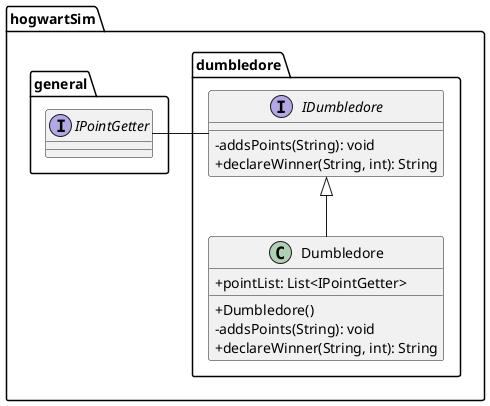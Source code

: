 @startuml
'https://plantuml.com/class-diagram
skinparam classAttributeIconSize 0

package hogwartSim.dumbledore{
    interface IDumbledore{
        - addsPoints(String): void
        + declareWinner(String, int): String
    }
    class Dumbledore{
        +pointList: List<IPointGetter>

        +Dumbledore()
        - addsPoints(String): void
        + declareWinner(String, int): String
    }

IDumbledore <|-- Dumbledore
}

package hogwartSim.general{
    interface IPointGetter
}

IDumbledore - IPointGetter

@enduml